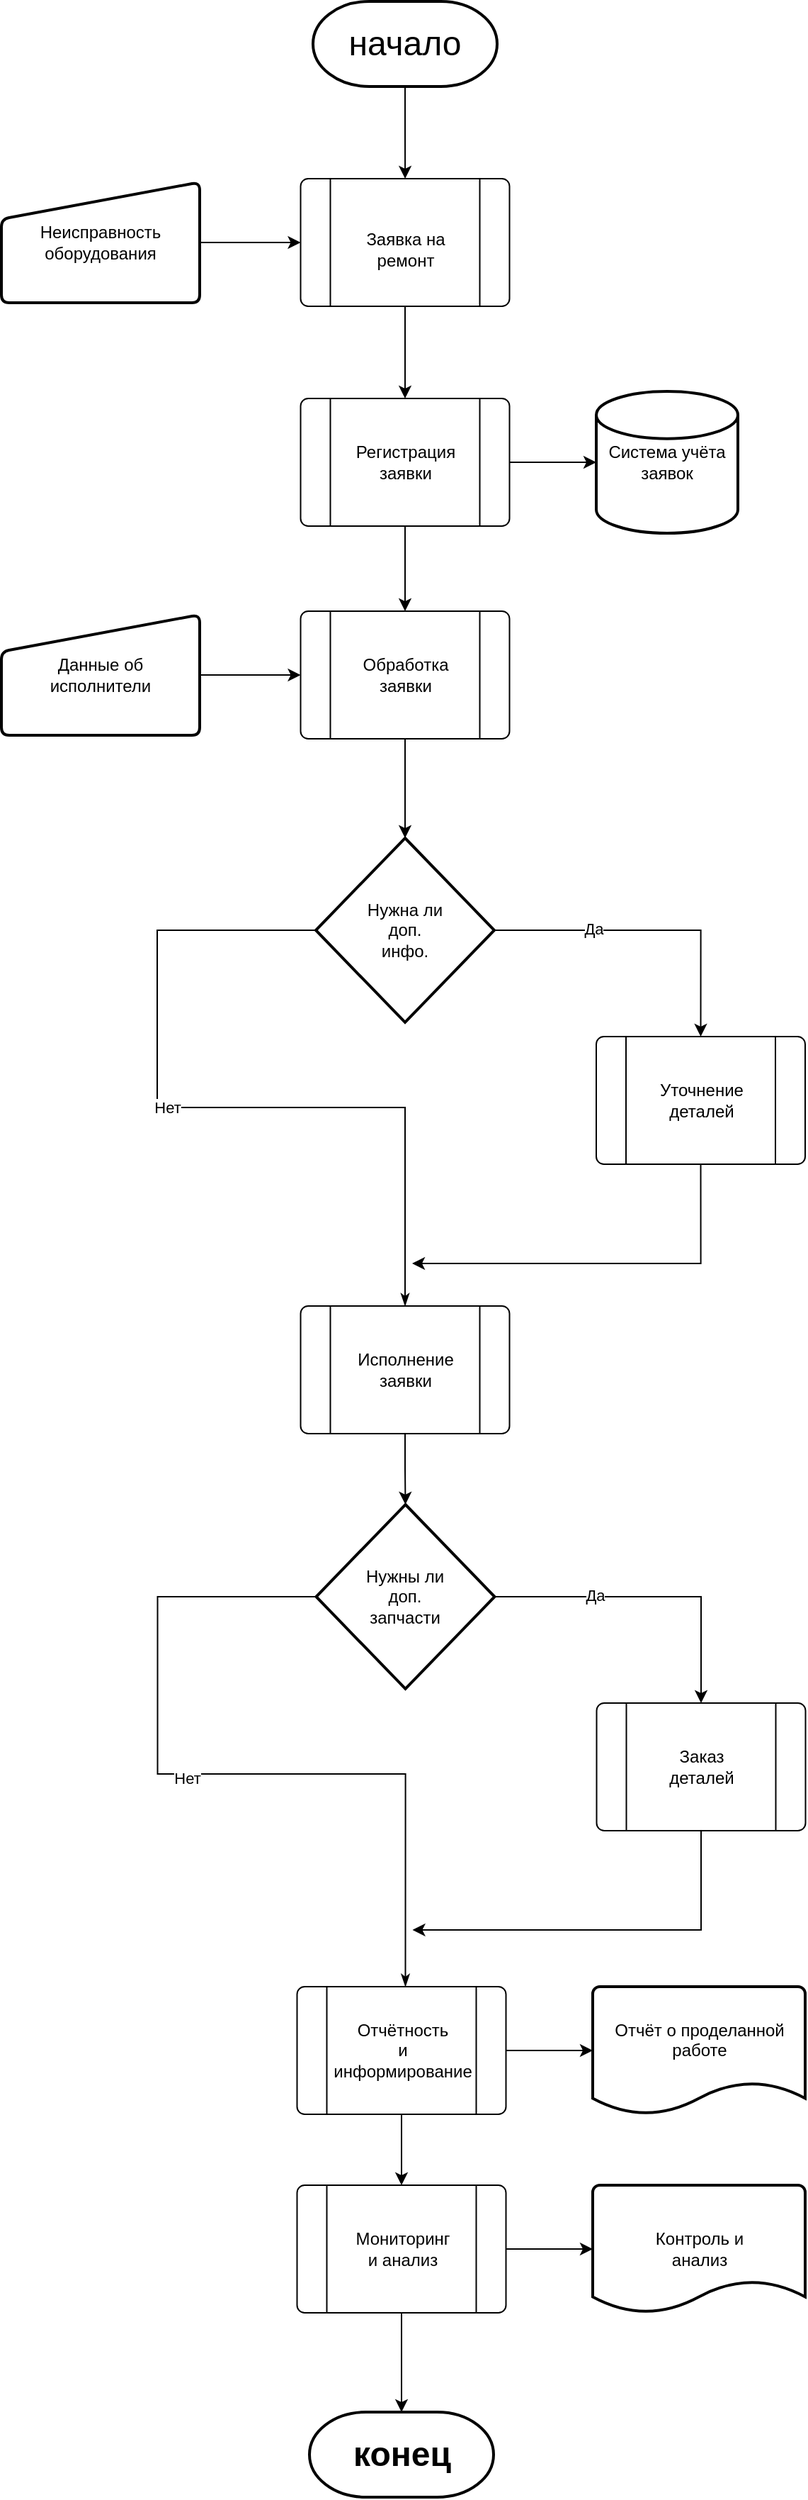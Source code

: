 <mxfile version="24.7.14">
  <diagram name="Страница — 1" id="yKU-w-soDjJzpp-8F8P-">
    <mxGraphModel dx="1050" dy="605" grid="1" gridSize="10" guides="1" tooltips="1" connect="1" arrows="1" fold="1" page="1" pageScale="1" pageWidth="827" pageHeight="1169" math="0" shadow="0">
      <root>
        <mxCell id="0" />
        <mxCell id="1" parent="0" />
        <mxCell id="a6kqjxGkKNCkbJ7a2I4T-3" style="edgeStyle=orthogonalEdgeStyle;rounded=0;orthogonalLoop=1;jettySize=auto;html=1;exitX=0.5;exitY=1;exitDx=0;exitDy=0;exitPerimeter=0;" edge="1" parent="1" source="a6kqjxGkKNCkbJ7a2I4T-1" target="a6kqjxGkKNCkbJ7a2I4T-2">
          <mxGeometry relative="1" as="geometry" />
        </mxCell>
        <mxCell id="a6kqjxGkKNCkbJ7a2I4T-1" value="&lt;h1&gt;&lt;span style=&quot;font-weight: normal;&quot;&gt;начало&lt;/span&gt;&lt;/h1&gt;" style="strokeWidth=2;html=1;shape=mxgraph.flowchart.terminator;whiteSpace=wrap;" vertex="1" parent="1">
          <mxGeometry x="370" y="30" width="130" height="60" as="geometry" />
        </mxCell>
        <mxCell id="a6kqjxGkKNCkbJ7a2I4T-10" style="edgeStyle=orthogonalEdgeStyle;rounded=0;orthogonalLoop=1;jettySize=auto;html=1;exitX=0.5;exitY=1;exitDx=0;exitDy=0;entryX=0.5;entryY=0;entryDx=0;entryDy=0;" edge="1" parent="1" source="a6kqjxGkKNCkbJ7a2I4T-2" target="a6kqjxGkKNCkbJ7a2I4T-8">
          <mxGeometry relative="1" as="geometry" />
        </mxCell>
        <mxCell id="a6kqjxGkKNCkbJ7a2I4T-2" value="" style="verticalLabelPosition=bottom;verticalAlign=top;html=1;shape=process;whiteSpace=wrap;rounded=1;size=0.14;arcSize=6;" vertex="1" parent="1">
          <mxGeometry x="361.25" y="155" width="147.5" height="90" as="geometry" />
        </mxCell>
        <mxCell id="a6kqjxGkKNCkbJ7a2I4T-4" value="&lt;div&gt;Заявка на&lt;/div&gt;&lt;div&gt;ремонт&lt;br&gt;&lt;/div&gt;" style="text;html=1;align=center;verticalAlign=middle;resizable=0;points=[];autosize=1;strokeColor=none;fillColor=none;" vertex="1" parent="1">
          <mxGeometry x="395" y="185" width="80" height="40" as="geometry" />
        </mxCell>
        <mxCell id="a6kqjxGkKNCkbJ7a2I4T-6" style="edgeStyle=orthogonalEdgeStyle;rounded=0;orthogonalLoop=1;jettySize=auto;html=1;exitX=1;exitY=0.5;exitDx=0;exitDy=0;" edge="1" parent="1" source="a6kqjxGkKNCkbJ7a2I4T-5" target="a6kqjxGkKNCkbJ7a2I4T-2">
          <mxGeometry relative="1" as="geometry" />
        </mxCell>
        <mxCell id="a6kqjxGkKNCkbJ7a2I4T-5" value="&lt;div&gt;Неисправность&lt;/div&gt;&lt;div&gt;оборудования&lt;br&gt;&lt;/div&gt;" style="html=1;strokeWidth=2;shape=manualInput;whiteSpace=wrap;rounded=1;size=26;arcSize=11;" vertex="1" parent="1">
          <mxGeometry x="150" y="157.5" width="140" height="85" as="geometry" />
        </mxCell>
        <mxCell id="a6kqjxGkKNCkbJ7a2I4T-15" style="edgeStyle=orthogonalEdgeStyle;rounded=0;orthogonalLoop=1;jettySize=auto;html=1;exitX=0.5;exitY=1;exitDx=0;exitDy=0;entryX=0.5;entryY=0;entryDx=0;entryDy=0;" edge="1" parent="1" source="a6kqjxGkKNCkbJ7a2I4T-8" target="a6kqjxGkKNCkbJ7a2I4T-13">
          <mxGeometry relative="1" as="geometry" />
        </mxCell>
        <mxCell id="a6kqjxGkKNCkbJ7a2I4T-8" value="" style="verticalLabelPosition=bottom;verticalAlign=top;html=1;shape=process;whiteSpace=wrap;rounded=1;size=0.14;arcSize=6;" vertex="1" parent="1">
          <mxGeometry x="361.25" y="310" width="147.5" height="90" as="geometry" />
        </mxCell>
        <mxCell id="a6kqjxGkKNCkbJ7a2I4T-9" value="&lt;div&gt;Регистрация&lt;/div&gt;&lt;div&gt;заявки&lt;br&gt;&lt;/div&gt;" style="text;html=1;align=center;verticalAlign=middle;resizable=0;points=[];autosize=1;strokeColor=none;fillColor=none;" vertex="1" parent="1">
          <mxGeometry x="390" y="335" width="90" height="40" as="geometry" />
        </mxCell>
        <mxCell id="a6kqjxGkKNCkbJ7a2I4T-11" value="&lt;div&gt;Система учёта&lt;/div&gt;&lt;div&gt;заявок&lt;br&gt;&lt;/div&gt;" style="strokeWidth=2;html=1;shape=mxgraph.flowchart.database;whiteSpace=wrap;" vertex="1" parent="1">
          <mxGeometry x="570" y="305" width="100" height="100" as="geometry" />
        </mxCell>
        <mxCell id="a6kqjxGkKNCkbJ7a2I4T-12" style="edgeStyle=orthogonalEdgeStyle;rounded=0;orthogonalLoop=1;jettySize=auto;html=1;exitX=1;exitY=0.5;exitDx=0;exitDy=0;entryX=0;entryY=0.5;entryDx=0;entryDy=0;entryPerimeter=0;" edge="1" parent="1" source="a6kqjxGkKNCkbJ7a2I4T-8" target="a6kqjxGkKNCkbJ7a2I4T-11">
          <mxGeometry relative="1" as="geometry" />
        </mxCell>
        <mxCell id="a6kqjxGkKNCkbJ7a2I4T-13" value="" style="verticalLabelPosition=bottom;verticalAlign=top;html=1;shape=process;whiteSpace=wrap;rounded=1;size=0.14;arcSize=6;" vertex="1" parent="1">
          <mxGeometry x="361.25" y="460" width="147.5" height="90" as="geometry" />
        </mxCell>
        <mxCell id="a6kqjxGkKNCkbJ7a2I4T-14" value="&lt;div&gt;Обработка&lt;/div&gt;&lt;div&gt;заявки&lt;br&gt;&lt;/div&gt;" style="text;html=1;align=center;verticalAlign=middle;resizable=0;points=[];autosize=1;strokeColor=none;fillColor=none;" vertex="1" parent="1">
          <mxGeometry x="395" y="485" width="80" height="40" as="geometry" />
        </mxCell>
        <mxCell id="a6kqjxGkKNCkbJ7a2I4T-17" style="edgeStyle=orthogonalEdgeStyle;rounded=0;orthogonalLoop=1;jettySize=auto;html=1;exitX=1;exitY=0.5;exitDx=0;exitDy=0;entryX=0;entryY=0.5;entryDx=0;entryDy=0;" edge="1" parent="1" source="a6kqjxGkKNCkbJ7a2I4T-16" target="a6kqjxGkKNCkbJ7a2I4T-13">
          <mxGeometry relative="1" as="geometry" />
        </mxCell>
        <mxCell id="a6kqjxGkKNCkbJ7a2I4T-16" value="&lt;div&gt;Данные об&lt;/div&gt;&lt;div&gt;исполнители&lt;br&gt;&lt;/div&gt;" style="html=1;strokeWidth=2;shape=manualInput;whiteSpace=wrap;rounded=1;size=26;arcSize=11;" vertex="1" parent="1">
          <mxGeometry x="150" y="462.5" width="140" height="85" as="geometry" />
        </mxCell>
        <mxCell id="a6kqjxGkKNCkbJ7a2I4T-25" style="edgeStyle=orthogonalEdgeStyle;rounded=0;orthogonalLoop=1;jettySize=auto;html=1;exitX=1;exitY=0.5;exitDx=0;exitDy=0;exitPerimeter=0;entryX=0.5;entryY=0;entryDx=0;entryDy=0;" edge="1" parent="1" source="a6kqjxGkKNCkbJ7a2I4T-18" target="a6kqjxGkKNCkbJ7a2I4T-21">
          <mxGeometry relative="1" as="geometry" />
        </mxCell>
        <mxCell id="a6kqjxGkKNCkbJ7a2I4T-28" value="Да" style="edgeLabel;html=1;align=center;verticalAlign=middle;resizable=0;points=[];" vertex="1" connectable="0" parent="a6kqjxGkKNCkbJ7a2I4T-25">
          <mxGeometry x="-0.366" y="1" relative="1" as="geometry">
            <mxPoint as="offset" />
          </mxGeometry>
        </mxCell>
        <mxCell id="a6kqjxGkKNCkbJ7a2I4T-26" style="edgeStyle=orthogonalEdgeStyle;rounded=0;orthogonalLoop=1;jettySize=auto;html=1;exitX=0;exitY=0.5;exitDx=0;exitDy=0;exitPerimeter=0;endArrow=classicThin;endFill=1;entryX=0.5;entryY=0;entryDx=0;entryDy=0;" edge="1" parent="1" source="a6kqjxGkKNCkbJ7a2I4T-18" target="a6kqjxGkKNCkbJ7a2I4T-50">
          <mxGeometry relative="1" as="geometry">
            <mxPoint x="430" y="930" as="targetPoint" />
            <Array as="points">
              <mxPoint x="260" y="685" />
              <mxPoint x="260" y="810" />
              <mxPoint x="435" y="810" />
            </Array>
          </mxGeometry>
        </mxCell>
        <mxCell id="a6kqjxGkKNCkbJ7a2I4T-27" value="Нет" style="edgeLabel;html=1;align=center;verticalAlign=middle;resizable=0;points=[];" vertex="1" connectable="0" parent="a6kqjxGkKNCkbJ7a2I4T-26">
          <mxGeometry x="-0.084" y="-3" relative="1" as="geometry">
            <mxPoint x="-9" y="-3" as="offset" />
          </mxGeometry>
        </mxCell>
        <mxCell id="a6kqjxGkKNCkbJ7a2I4T-18" value="&lt;div&gt;Нужна ли&lt;/div&gt;&lt;div&gt;доп.&lt;/div&gt;&lt;div&gt;инфо.&lt;br&gt;&lt;/div&gt;" style="strokeWidth=2;html=1;shape=mxgraph.flowchart.decision;whiteSpace=wrap;" vertex="1" parent="1">
          <mxGeometry x="372" y="620" width="126" height="130" as="geometry" />
        </mxCell>
        <mxCell id="a6kqjxGkKNCkbJ7a2I4T-19" style="edgeStyle=orthogonalEdgeStyle;rounded=0;orthogonalLoop=1;jettySize=auto;html=1;exitX=0.5;exitY=1;exitDx=0;exitDy=0;entryX=0.5;entryY=0;entryDx=0;entryDy=0;entryPerimeter=0;" edge="1" parent="1" source="a6kqjxGkKNCkbJ7a2I4T-13" target="a6kqjxGkKNCkbJ7a2I4T-18">
          <mxGeometry relative="1" as="geometry" />
        </mxCell>
        <mxCell id="a6kqjxGkKNCkbJ7a2I4T-29" style="edgeStyle=orthogonalEdgeStyle;rounded=0;orthogonalLoop=1;jettySize=auto;html=1;exitX=0.5;exitY=1;exitDx=0;exitDy=0;" edge="1" parent="1" source="a6kqjxGkKNCkbJ7a2I4T-21">
          <mxGeometry relative="1" as="geometry">
            <mxPoint x="440" y="920" as="targetPoint" />
            <Array as="points">
              <mxPoint x="644" y="920" />
            </Array>
          </mxGeometry>
        </mxCell>
        <mxCell id="a6kqjxGkKNCkbJ7a2I4T-21" value="" style="verticalLabelPosition=bottom;verticalAlign=top;html=1;shape=process;whiteSpace=wrap;rounded=1;size=0.14;arcSize=6;" vertex="1" parent="1">
          <mxGeometry x="570" y="760" width="147.5" height="90" as="geometry" />
        </mxCell>
        <mxCell id="a6kqjxGkKNCkbJ7a2I4T-23" value="&lt;div&gt;Уточнение&lt;/div&gt;&lt;div&gt;деталей&lt;br&gt;&lt;/div&gt;" style="text;html=1;align=center;verticalAlign=middle;resizable=0;points=[];autosize=1;strokeColor=none;fillColor=none;" vertex="1" parent="1">
          <mxGeometry x="603.75" y="785" width="80" height="40" as="geometry" />
        </mxCell>
        <mxCell id="a6kqjxGkKNCkbJ7a2I4T-41" style="edgeStyle=orthogonalEdgeStyle;rounded=0;orthogonalLoop=1;jettySize=auto;html=1;exitX=0.5;exitY=1;exitDx=0;exitDy=0;entryX=0.5;entryY=0;entryDx=0;entryDy=0;" edge="1" parent="1" source="a6kqjxGkKNCkbJ7a2I4T-31" target="a6kqjxGkKNCkbJ7a2I4T-35">
          <mxGeometry relative="1" as="geometry" />
        </mxCell>
        <mxCell id="a6kqjxGkKNCkbJ7a2I4T-31" value="" style="verticalLabelPosition=bottom;verticalAlign=top;html=1;shape=process;whiteSpace=wrap;rounded=1;size=0.14;arcSize=6;" vertex="1" parent="1">
          <mxGeometry x="358.75" y="1430" width="147.5" height="90" as="geometry" />
        </mxCell>
        <mxCell id="a6kqjxGkKNCkbJ7a2I4T-32" value="&lt;div&gt;Отчётность&lt;/div&gt;&lt;div&gt;и&lt;/div&gt;&lt;div&gt;информирование&lt;br&gt;&lt;/div&gt;" style="text;html=1;align=center;verticalAlign=middle;resizable=0;points=[];autosize=1;strokeColor=none;fillColor=none;" vertex="1" parent="1">
          <mxGeometry x="372.5" y="1445" width="120" height="60" as="geometry" />
        </mxCell>
        <mxCell id="a6kqjxGkKNCkbJ7a2I4T-33" value="&lt;div&gt;Отчёт о проделанной&lt;/div&gt;&lt;div&gt;работе&lt;br&gt;&lt;/div&gt;&lt;div&gt;&lt;br/&gt;&lt;/div&gt;" style="strokeWidth=2;html=1;shape=mxgraph.flowchart.document2;whiteSpace=wrap;size=0.25;" vertex="1" parent="1">
          <mxGeometry x="567.5" y="1430" width="150" height="90" as="geometry" />
        </mxCell>
        <mxCell id="a6kqjxGkKNCkbJ7a2I4T-34" style="edgeStyle=orthogonalEdgeStyle;rounded=0;orthogonalLoop=1;jettySize=auto;html=1;exitX=1;exitY=0.5;exitDx=0;exitDy=0;entryX=0;entryY=0.5;entryDx=0;entryDy=0;entryPerimeter=0;" edge="1" parent="1" source="a6kqjxGkKNCkbJ7a2I4T-31" target="a6kqjxGkKNCkbJ7a2I4T-33">
          <mxGeometry relative="1" as="geometry" />
        </mxCell>
        <mxCell id="a6kqjxGkKNCkbJ7a2I4T-35" value="" style="verticalLabelPosition=bottom;verticalAlign=top;html=1;shape=process;whiteSpace=wrap;rounded=1;size=0.14;arcSize=6;" vertex="1" parent="1">
          <mxGeometry x="358.75" y="1570" width="147.5" height="90" as="geometry" />
        </mxCell>
        <mxCell id="a6kqjxGkKNCkbJ7a2I4T-36" value="&lt;div&gt;Мониторинг&lt;/div&gt;&lt;div&gt;и анализ&lt;br&gt;&lt;/div&gt;" style="text;html=1;align=center;verticalAlign=middle;resizable=0;points=[];autosize=1;strokeColor=none;fillColor=none;" vertex="1" parent="1">
          <mxGeometry x="387.5" y="1595" width="90" height="40" as="geometry" />
        </mxCell>
        <mxCell id="a6kqjxGkKNCkbJ7a2I4T-37" value="&lt;div&gt;Контроль и&lt;/div&gt;&lt;div&gt;анализ&lt;br&gt;&lt;/div&gt;" style="strokeWidth=2;html=1;shape=mxgraph.flowchart.document2;whiteSpace=wrap;size=0.25;" vertex="1" parent="1">
          <mxGeometry x="567.5" y="1570" width="150" height="90" as="geometry" />
        </mxCell>
        <mxCell id="a6kqjxGkKNCkbJ7a2I4T-38" style="edgeStyle=orthogonalEdgeStyle;rounded=0;orthogonalLoop=1;jettySize=auto;html=1;exitX=1;exitY=0.5;exitDx=0;exitDy=0;entryX=0;entryY=0.5;entryDx=0;entryDy=0;entryPerimeter=0;" edge="1" parent="1" source="a6kqjxGkKNCkbJ7a2I4T-35" target="a6kqjxGkKNCkbJ7a2I4T-37">
          <mxGeometry relative="1" as="geometry" />
        </mxCell>
        <mxCell id="a6kqjxGkKNCkbJ7a2I4T-39" value="&lt;h1&gt;конец&lt;/h1&gt;" style="strokeWidth=2;html=1;shape=mxgraph.flowchart.terminator;whiteSpace=wrap;" vertex="1" parent="1">
          <mxGeometry x="367.5" y="1730" width="130" height="60" as="geometry" />
        </mxCell>
        <mxCell id="a6kqjxGkKNCkbJ7a2I4T-40" style="edgeStyle=orthogonalEdgeStyle;rounded=0;orthogonalLoop=1;jettySize=auto;html=1;exitX=0.5;exitY=1;exitDx=0;exitDy=0;entryX=0.5;entryY=0;entryDx=0;entryDy=0;entryPerimeter=0;" edge="1" parent="1" source="a6kqjxGkKNCkbJ7a2I4T-35" target="a6kqjxGkKNCkbJ7a2I4T-39">
          <mxGeometry relative="1" as="geometry" />
        </mxCell>
        <mxCell id="a6kqjxGkKNCkbJ7a2I4T-42" style="edgeStyle=orthogonalEdgeStyle;rounded=0;orthogonalLoop=1;jettySize=auto;html=1;exitX=1;exitY=0.5;exitDx=0;exitDy=0;exitPerimeter=0;entryX=0.5;entryY=0;entryDx=0;entryDy=0;" edge="1" parent="1" source="a6kqjxGkKNCkbJ7a2I4T-46" target="a6kqjxGkKNCkbJ7a2I4T-48">
          <mxGeometry relative="1" as="geometry" />
        </mxCell>
        <mxCell id="a6kqjxGkKNCkbJ7a2I4T-43" value="Да" style="edgeLabel;html=1;align=center;verticalAlign=middle;resizable=0;points=[];" vertex="1" connectable="0" parent="a6kqjxGkKNCkbJ7a2I4T-42">
          <mxGeometry x="-0.366" y="1" relative="1" as="geometry">
            <mxPoint as="offset" />
          </mxGeometry>
        </mxCell>
        <mxCell id="a6kqjxGkKNCkbJ7a2I4T-44" style="edgeStyle=orthogonalEdgeStyle;rounded=0;orthogonalLoop=1;jettySize=auto;html=1;exitX=0;exitY=0.5;exitDx=0;exitDy=0;exitPerimeter=0;endArrow=classicThin;endFill=1;entryX=0.5;entryY=0;entryDx=0;entryDy=0;" edge="1" parent="1" source="a6kqjxGkKNCkbJ7a2I4T-46">
          <mxGeometry relative="1" as="geometry">
            <mxPoint x="435.25" y="1430" as="targetPoint" />
            <Array as="points">
              <mxPoint x="260.25" y="1155" />
              <mxPoint x="260.25" y="1280" />
              <mxPoint x="435.25" y="1280" />
            </Array>
          </mxGeometry>
        </mxCell>
        <mxCell id="a6kqjxGkKNCkbJ7a2I4T-45" value="Нет" style="edgeLabel;html=1;align=center;verticalAlign=middle;resizable=0;points=[];" vertex="1" connectable="0" parent="a6kqjxGkKNCkbJ7a2I4T-44">
          <mxGeometry x="-0.084" y="-3" relative="1" as="geometry">
            <mxPoint as="offset" />
          </mxGeometry>
        </mxCell>
        <mxCell id="a6kqjxGkKNCkbJ7a2I4T-46" value="&lt;div&gt;Нужны ли&lt;/div&gt;&lt;div&gt;доп.&lt;/div&gt;&lt;div&gt;запчасти&lt;br&gt;&lt;/div&gt;" style="strokeWidth=2;html=1;shape=mxgraph.flowchart.decision;whiteSpace=wrap;" vertex="1" parent="1">
          <mxGeometry x="372.25" y="1090" width="126" height="130" as="geometry" />
        </mxCell>
        <mxCell id="a6kqjxGkKNCkbJ7a2I4T-47" style="edgeStyle=orthogonalEdgeStyle;rounded=0;orthogonalLoop=1;jettySize=auto;html=1;exitX=0.5;exitY=1;exitDx=0;exitDy=0;" edge="1" parent="1" source="a6kqjxGkKNCkbJ7a2I4T-48">
          <mxGeometry relative="1" as="geometry">
            <mxPoint x="440.25" y="1390" as="targetPoint" />
            <Array as="points">
              <mxPoint x="644.25" y="1390" />
            </Array>
          </mxGeometry>
        </mxCell>
        <mxCell id="a6kqjxGkKNCkbJ7a2I4T-48" value="" style="verticalLabelPosition=bottom;verticalAlign=top;html=1;shape=process;whiteSpace=wrap;rounded=1;size=0.14;arcSize=6;" vertex="1" parent="1">
          <mxGeometry x="570.25" y="1230" width="147.5" height="90" as="geometry" />
        </mxCell>
        <mxCell id="a6kqjxGkKNCkbJ7a2I4T-49" value="&lt;div&gt;Заказ&lt;/div&gt;&lt;div&gt;деталей&lt;br&gt;&lt;/div&gt;" style="text;html=1;align=center;verticalAlign=middle;resizable=0;points=[];autosize=1;strokeColor=none;fillColor=none;" vertex="1" parent="1">
          <mxGeometry x="609" y="1255" width="70" height="40" as="geometry" />
        </mxCell>
        <mxCell id="a6kqjxGkKNCkbJ7a2I4T-50" value="" style="verticalLabelPosition=bottom;verticalAlign=top;html=1;shape=process;whiteSpace=wrap;rounded=1;size=0.14;arcSize=6;" vertex="1" parent="1">
          <mxGeometry x="361.25" y="950" width="147.5" height="90" as="geometry" />
        </mxCell>
        <mxCell id="a6kqjxGkKNCkbJ7a2I4T-51" value="&lt;div&gt;Исполнение&lt;/div&gt;&lt;div&gt;заявки&lt;br&gt;&lt;/div&gt;" style="text;html=1;align=center;verticalAlign=middle;resizable=0;points=[];autosize=1;strokeColor=none;fillColor=none;" vertex="1" parent="1">
          <mxGeometry x="390" y="975" width="90" height="40" as="geometry" />
        </mxCell>
        <mxCell id="a6kqjxGkKNCkbJ7a2I4T-52" style="edgeStyle=orthogonalEdgeStyle;rounded=0;orthogonalLoop=1;jettySize=auto;html=1;exitX=0.5;exitY=1;exitDx=0;exitDy=0;entryX=0.5;entryY=0;entryDx=0;entryDy=0;entryPerimeter=0;" edge="1" parent="1" source="a6kqjxGkKNCkbJ7a2I4T-50" target="a6kqjxGkKNCkbJ7a2I4T-46">
          <mxGeometry relative="1" as="geometry" />
        </mxCell>
      </root>
    </mxGraphModel>
  </diagram>
</mxfile>
